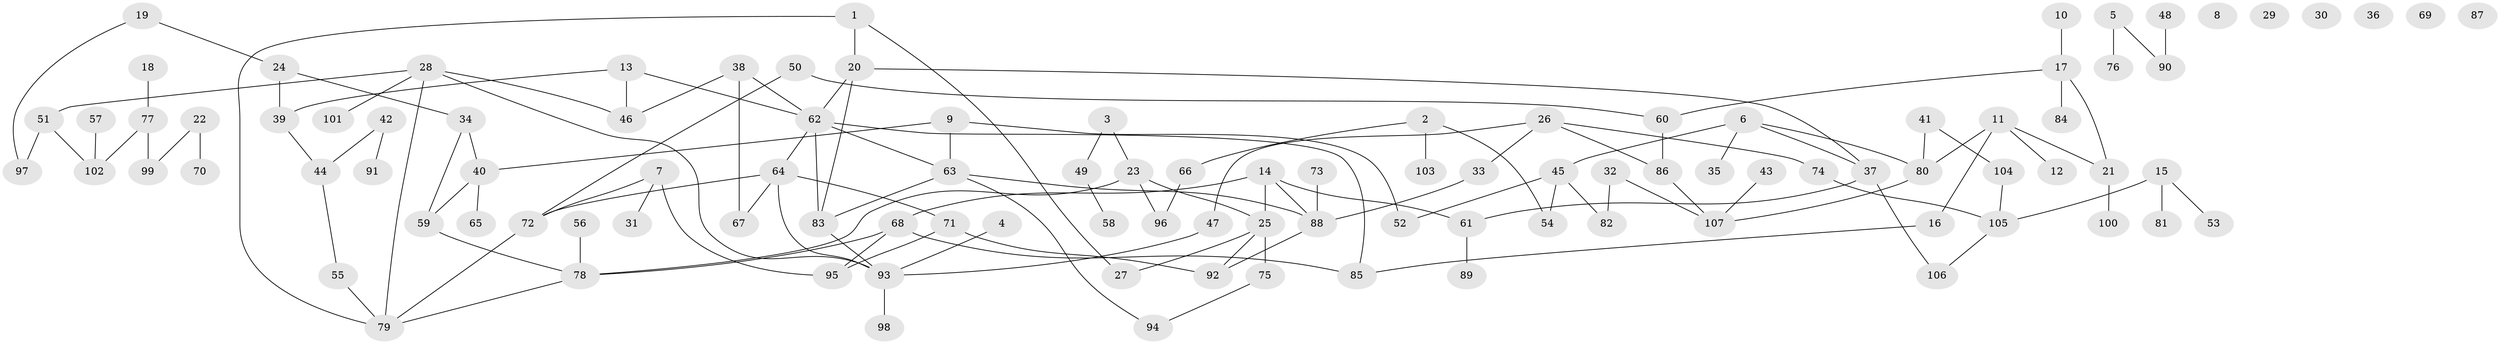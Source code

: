 // Generated by graph-tools (version 1.1) at 2025/49/03/09/25 03:49:07]
// undirected, 107 vertices, 132 edges
graph export_dot {
graph [start="1"]
  node [color=gray90,style=filled];
  1;
  2;
  3;
  4;
  5;
  6;
  7;
  8;
  9;
  10;
  11;
  12;
  13;
  14;
  15;
  16;
  17;
  18;
  19;
  20;
  21;
  22;
  23;
  24;
  25;
  26;
  27;
  28;
  29;
  30;
  31;
  32;
  33;
  34;
  35;
  36;
  37;
  38;
  39;
  40;
  41;
  42;
  43;
  44;
  45;
  46;
  47;
  48;
  49;
  50;
  51;
  52;
  53;
  54;
  55;
  56;
  57;
  58;
  59;
  60;
  61;
  62;
  63;
  64;
  65;
  66;
  67;
  68;
  69;
  70;
  71;
  72;
  73;
  74;
  75;
  76;
  77;
  78;
  79;
  80;
  81;
  82;
  83;
  84;
  85;
  86;
  87;
  88;
  89;
  90;
  91;
  92;
  93;
  94;
  95;
  96;
  97;
  98;
  99;
  100;
  101;
  102;
  103;
  104;
  105;
  106;
  107;
  1 -- 20;
  1 -- 27;
  1 -- 79;
  2 -- 54;
  2 -- 66;
  2 -- 103;
  3 -- 23;
  3 -- 49;
  4 -- 93;
  5 -- 76;
  5 -- 90;
  6 -- 35;
  6 -- 37;
  6 -- 45;
  6 -- 80;
  7 -- 31;
  7 -- 72;
  7 -- 95;
  9 -- 40;
  9 -- 52;
  9 -- 63;
  10 -- 17;
  11 -- 12;
  11 -- 16;
  11 -- 21;
  11 -- 80;
  13 -- 39;
  13 -- 46;
  13 -- 62;
  14 -- 25;
  14 -- 61;
  14 -- 68;
  14 -- 88;
  15 -- 53;
  15 -- 81;
  15 -- 105;
  16 -- 85;
  17 -- 21;
  17 -- 60;
  17 -- 84;
  18 -- 77;
  19 -- 24;
  19 -- 97;
  20 -- 37;
  20 -- 62;
  20 -- 83;
  21 -- 100;
  22 -- 70;
  22 -- 99;
  23 -- 25;
  23 -- 78;
  23 -- 96;
  24 -- 34;
  24 -- 39;
  25 -- 27;
  25 -- 75;
  25 -- 92;
  26 -- 33;
  26 -- 47;
  26 -- 74;
  26 -- 86;
  28 -- 46;
  28 -- 51;
  28 -- 79;
  28 -- 93;
  28 -- 101;
  32 -- 82;
  32 -- 107;
  33 -- 88;
  34 -- 40;
  34 -- 59;
  37 -- 61;
  37 -- 106;
  38 -- 46;
  38 -- 62;
  38 -- 67;
  39 -- 44;
  40 -- 59;
  40 -- 65;
  41 -- 80;
  41 -- 104;
  42 -- 44;
  42 -- 91;
  43 -- 107;
  44 -- 55;
  45 -- 52;
  45 -- 54;
  45 -- 82;
  47 -- 93;
  48 -- 90;
  49 -- 58;
  50 -- 60;
  50 -- 72;
  51 -- 97;
  51 -- 102;
  55 -- 79;
  56 -- 78;
  57 -- 102;
  59 -- 78;
  60 -- 86;
  61 -- 89;
  62 -- 63;
  62 -- 64;
  62 -- 83;
  62 -- 85;
  63 -- 83;
  63 -- 88;
  63 -- 94;
  64 -- 67;
  64 -- 71;
  64 -- 72;
  64 -- 93;
  66 -- 96;
  68 -- 78;
  68 -- 85;
  68 -- 95;
  71 -- 92;
  71 -- 95;
  72 -- 79;
  73 -- 88;
  74 -- 105;
  75 -- 94;
  77 -- 99;
  77 -- 102;
  78 -- 79;
  80 -- 107;
  83 -- 93;
  86 -- 107;
  88 -- 92;
  93 -- 98;
  104 -- 105;
  105 -- 106;
}
